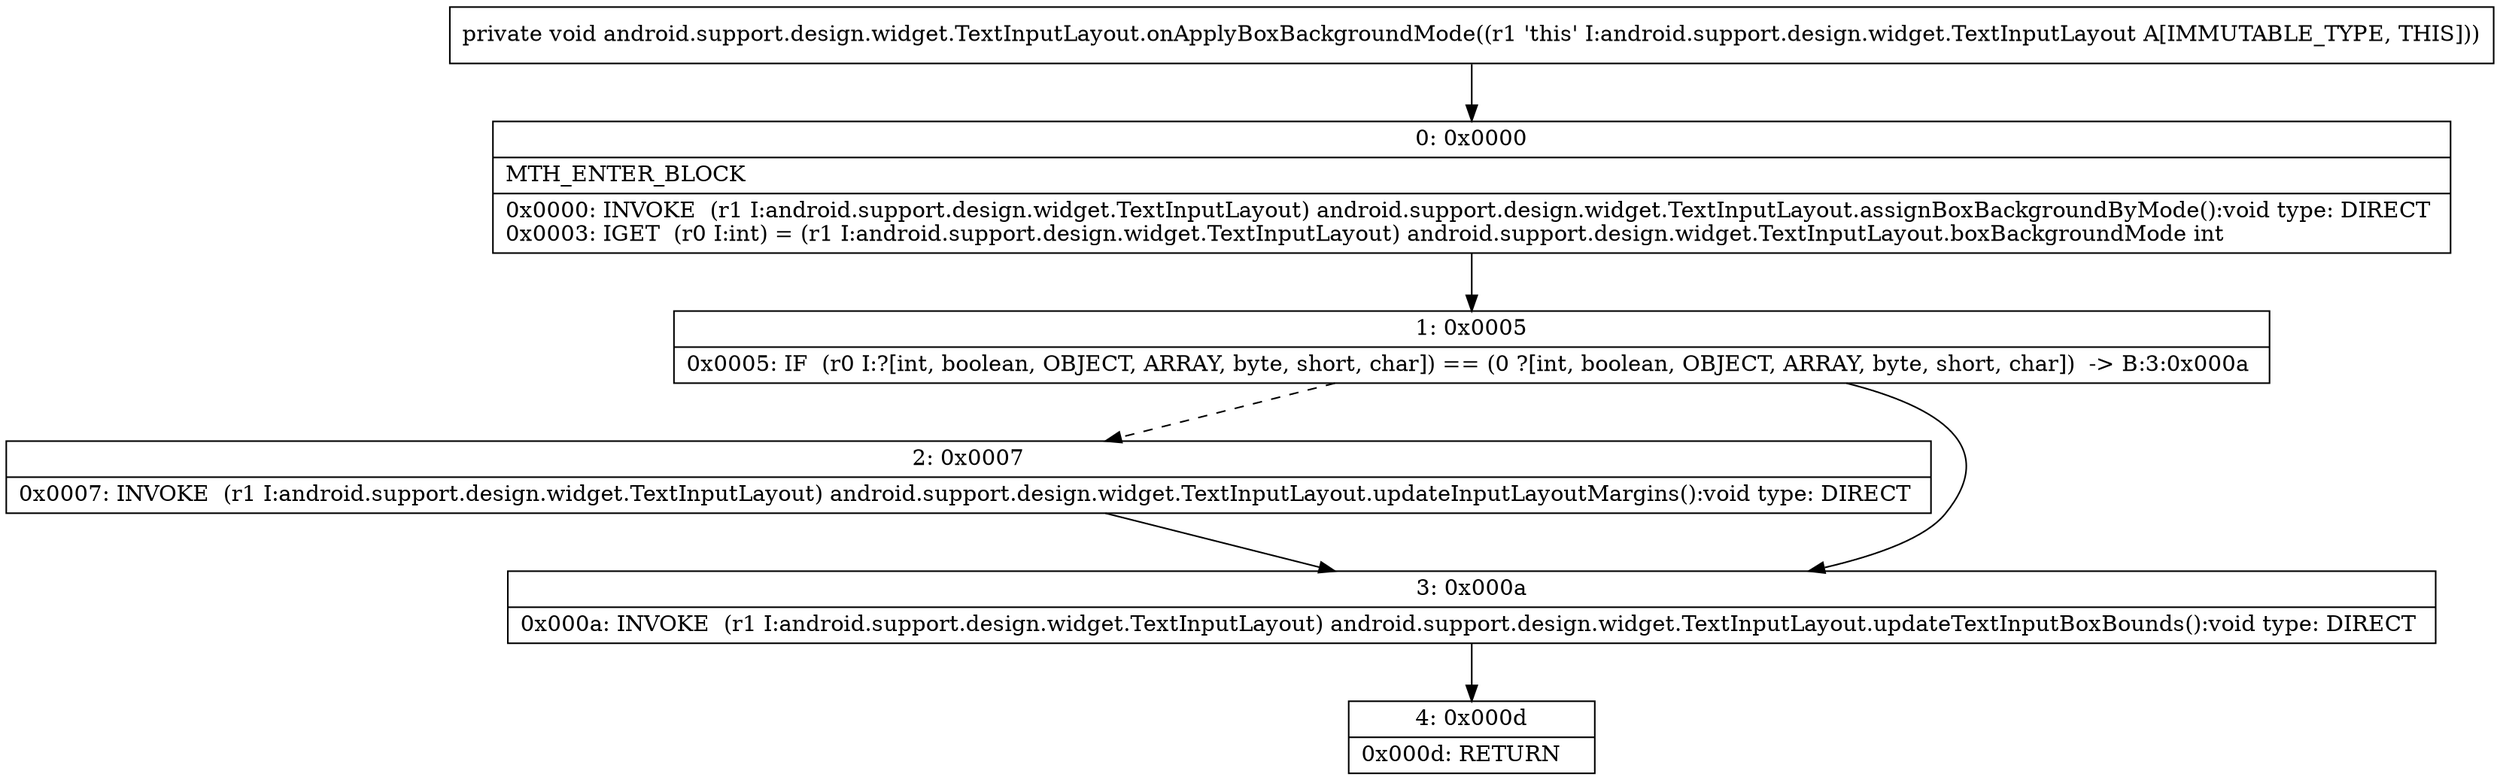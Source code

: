 digraph "CFG forandroid.support.design.widget.TextInputLayout.onApplyBoxBackgroundMode()V" {
Node_0 [shape=record,label="{0\:\ 0x0000|MTH_ENTER_BLOCK\l|0x0000: INVOKE  (r1 I:android.support.design.widget.TextInputLayout) android.support.design.widget.TextInputLayout.assignBoxBackgroundByMode():void type: DIRECT \l0x0003: IGET  (r0 I:int) = (r1 I:android.support.design.widget.TextInputLayout) android.support.design.widget.TextInputLayout.boxBackgroundMode int \l}"];
Node_1 [shape=record,label="{1\:\ 0x0005|0x0005: IF  (r0 I:?[int, boolean, OBJECT, ARRAY, byte, short, char]) == (0 ?[int, boolean, OBJECT, ARRAY, byte, short, char])  \-\> B:3:0x000a \l}"];
Node_2 [shape=record,label="{2\:\ 0x0007|0x0007: INVOKE  (r1 I:android.support.design.widget.TextInputLayout) android.support.design.widget.TextInputLayout.updateInputLayoutMargins():void type: DIRECT \l}"];
Node_3 [shape=record,label="{3\:\ 0x000a|0x000a: INVOKE  (r1 I:android.support.design.widget.TextInputLayout) android.support.design.widget.TextInputLayout.updateTextInputBoxBounds():void type: DIRECT \l}"];
Node_4 [shape=record,label="{4\:\ 0x000d|0x000d: RETURN   \l}"];
MethodNode[shape=record,label="{private void android.support.design.widget.TextInputLayout.onApplyBoxBackgroundMode((r1 'this' I:android.support.design.widget.TextInputLayout A[IMMUTABLE_TYPE, THIS])) }"];
MethodNode -> Node_0;
Node_0 -> Node_1;
Node_1 -> Node_2[style=dashed];
Node_1 -> Node_3;
Node_2 -> Node_3;
Node_3 -> Node_4;
}

